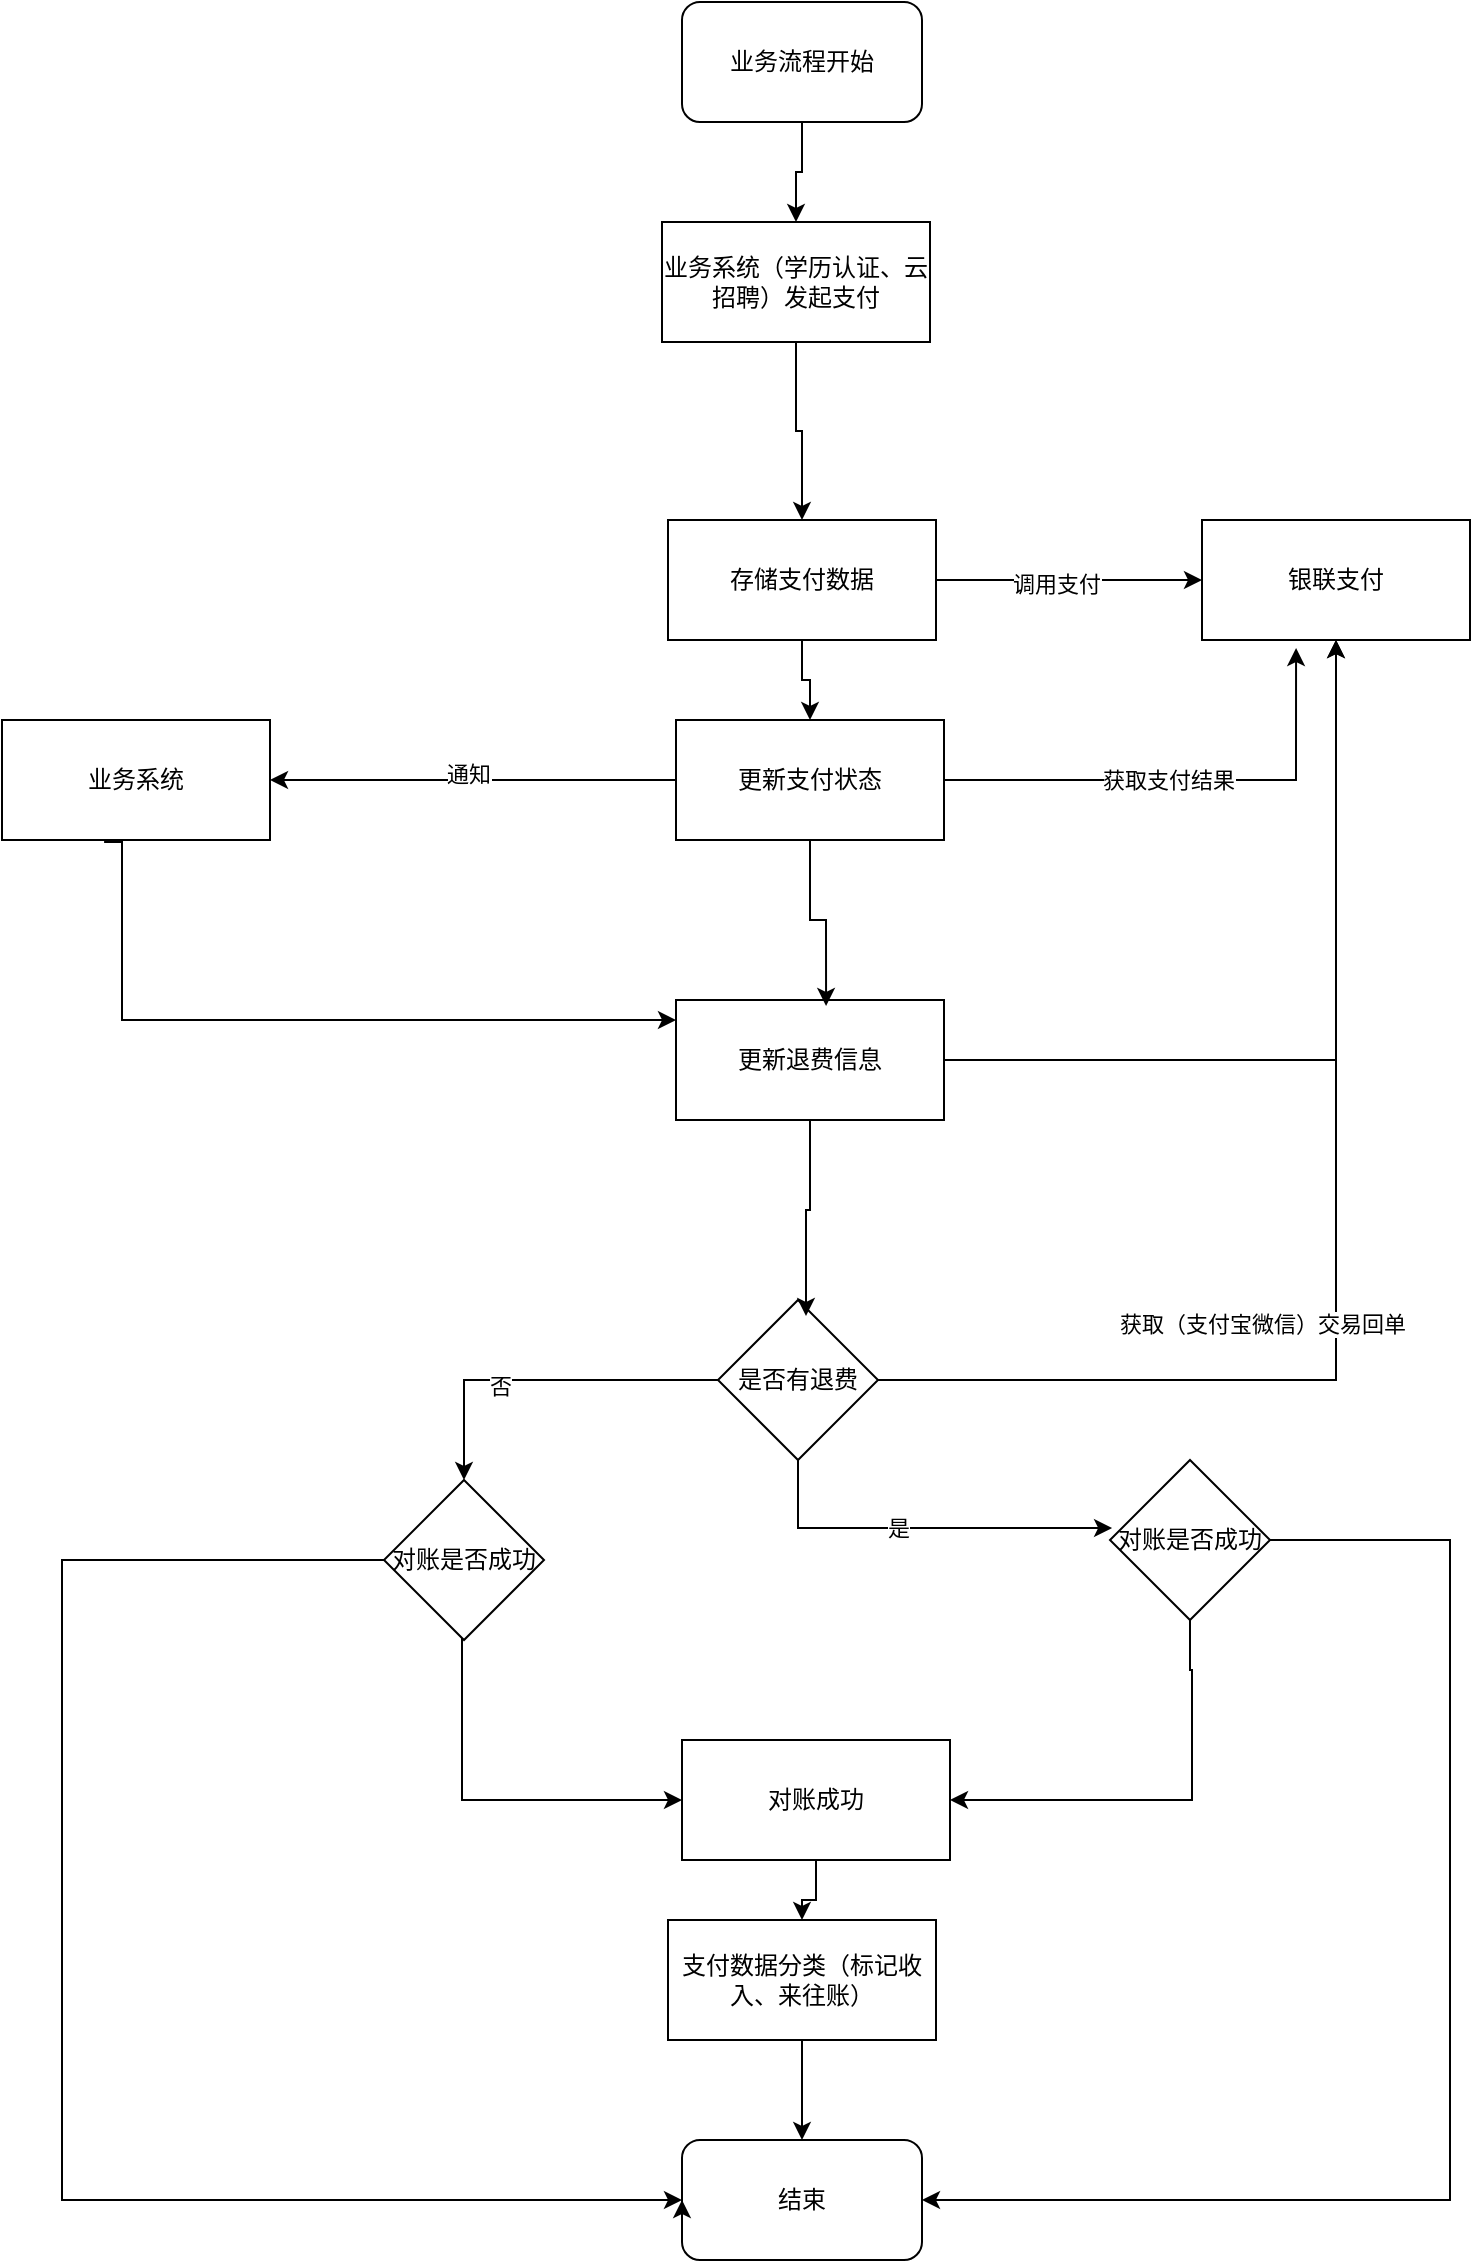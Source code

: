 <mxfile version="24.2.1" type="github">
  <diagram name="第 1 页" id="EwZU2G2gE6JCwP5dEdJQ">
    <mxGraphModel dx="1434" dy="746" grid="1" gridSize="10" guides="1" tooltips="1" connect="1" arrows="1" fold="1" page="1" pageScale="1" pageWidth="827" pageHeight="1169" math="0" shadow="0">
      <root>
        <mxCell id="0" />
        <mxCell id="1" parent="0" />
        <mxCell id="wVVDFKDkn5gD_K5r9pn0-21" style="edgeStyle=orthogonalEdgeStyle;rounded=0;orthogonalLoop=1;jettySize=auto;html=1;entryX=0.5;entryY=0;entryDx=0;entryDy=0;" edge="1" parent="1" source="wVVDFKDkn5gD_K5r9pn0-2" target="wVVDFKDkn5gD_K5r9pn0-3">
          <mxGeometry relative="1" as="geometry" />
        </mxCell>
        <mxCell id="wVVDFKDkn5gD_K5r9pn0-2" value="业务流程开始" style="rounded=1;whiteSpace=wrap;html=1;" vertex="1" parent="1">
          <mxGeometry x="350" y="30" width="120" height="60" as="geometry" />
        </mxCell>
        <mxCell id="wVVDFKDkn5gD_K5r9pn0-55" style="edgeStyle=orthogonalEdgeStyle;rounded=0;orthogonalLoop=1;jettySize=auto;html=1;entryX=0.5;entryY=0;entryDx=0;entryDy=0;" edge="1" parent="1" source="wVVDFKDkn5gD_K5r9pn0-3" target="wVVDFKDkn5gD_K5r9pn0-4">
          <mxGeometry relative="1" as="geometry" />
        </mxCell>
        <mxCell id="wVVDFKDkn5gD_K5r9pn0-3" value="业务系统（学历认证、云招聘）发起支付" style="rounded=0;whiteSpace=wrap;html=1;" vertex="1" parent="1">
          <mxGeometry x="340" y="140" width="134" height="60" as="geometry" />
        </mxCell>
        <mxCell id="wVVDFKDkn5gD_K5r9pn0-9" style="edgeStyle=orthogonalEdgeStyle;rounded=0;orthogonalLoop=1;jettySize=auto;html=1;" edge="1" parent="1" source="wVVDFKDkn5gD_K5r9pn0-4" target="wVVDFKDkn5gD_K5r9pn0-5">
          <mxGeometry relative="1" as="geometry" />
        </mxCell>
        <mxCell id="wVVDFKDkn5gD_K5r9pn0-12" value="调用支付" style="edgeLabel;html=1;align=center;verticalAlign=middle;resizable=0;points=[];" vertex="1" connectable="0" parent="wVVDFKDkn5gD_K5r9pn0-9">
          <mxGeometry x="-0.101" y="-2" relative="1" as="geometry">
            <mxPoint as="offset" />
          </mxGeometry>
        </mxCell>
        <mxCell id="wVVDFKDkn5gD_K5r9pn0-23" style="edgeStyle=orthogonalEdgeStyle;rounded=0;orthogonalLoop=1;jettySize=auto;html=1;exitX=0.5;exitY=1;exitDx=0;exitDy=0;entryX=0.5;entryY=0;entryDx=0;entryDy=0;" edge="1" parent="1" source="wVVDFKDkn5gD_K5r9pn0-4" target="wVVDFKDkn5gD_K5r9pn0-10">
          <mxGeometry relative="1" as="geometry" />
        </mxCell>
        <mxCell id="wVVDFKDkn5gD_K5r9pn0-4" value="存储支付数据" style="rounded=0;whiteSpace=wrap;html=1;" vertex="1" parent="1">
          <mxGeometry x="343" y="289" width="134" height="60" as="geometry" />
        </mxCell>
        <mxCell id="wVVDFKDkn5gD_K5r9pn0-5" value="银联支付" style="rounded=0;whiteSpace=wrap;html=1;" vertex="1" parent="1">
          <mxGeometry x="610" y="289" width="134" height="60" as="geometry" />
        </mxCell>
        <mxCell id="wVVDFKDkn5gD_K5r9pn0-17" style="edgeStyle=orthogonalEdgeStyle;rounded=0;orthogonalLoop=1;jettySize=auto;html=1;entryX=1;entryY=0.5;entryDx=0;entryDy=0;" edge="1" parent="1" source="wVVDFKDkn5gD_K5r9pn0-10" target="wVVDFKDkn5gD_K5r9pn0-16">
          <mxGeometry relative="1" as="geometry" />
        </mxCell>
        <mxCell id="wVVDFKDkn5gD_K5r9pn0-18" value="通知" style="edgeLabel;html=1;align=center;verticalAlign=middle;resizable=0;points=[];" vertex="1" connectable="0" parent="wVVDFKDkn5gD_K5r9pn0-17">
          <mxGeometry x="0.023" y="-3" relative="1" as="geometry">
            <mxPoint as="offset" />
          </mxGeometry>
        </mxCell>
        <mxCell id="wVVDFKDkn5gD_K5r9pn0-10" value="更新支付状态" style="rounded=0;whiteSpace=wrap;html=1;" vertex="1" parent="1">
          <mxGeometry x="347" y="389" width="134" height="60" as="geometry" />
        </mxCell>
        <mxCell id="wVVDFKDkn5gD_K5r9pn0-13" style="edgeStyle=orthogonalEdgeStyle;rounded=0;orthogonalLoop=1;jettySize=auto;html=1;entryX=0.351;entryY=1.067;entryDx=0;entryDy=0;entryPerimeter=0;" edge="1" parent="1" source="wVVDFKDkn5gD_K5r9pn0-10" target="wVVDFKDkn5gD_K5r9pn0-5">
          <mxGeometry relative="1" as="geometry" />
        </mxCell>
        <mxCell id="wVVDFKDkn5gD_K5r9pn0-15" value="获取支付结果" style="edgeLabel;html=1;align=center;verticalAlign=middle;resizable=0;points=[];" vertex="1" connectable="0" parent="wVVDFKDkn5gD_K5r9pn0-13">
          <mxGeometry x="-0.074" relative="1" as="geometry">
            <mxPoint as="offset" />
          </mxGeometry>
        </mxCell>
        <mxCell id="wVVDFKDkn5gD_K5r9pn0-57" style="edgeStyle=orthogonalEdgeStyle;rounded=0;orthogonalLoop=1;jettySize=auto;html=1;exitX=0.381;exitY=1.017;exitDx=0;exitDy=0;exitPerimeter=0;" edge="1" parent="1" source="wVVDFKDkn5gD_K5r9pn0-16" target="wVVDFKDkn5gD_K5r9pn0-56">
          <mxGeometry relative="1" as="geometry">
            <Array as="points">
              <mxPoint x="70" y="450" />
              <mxPoint x="70" y="539" />
            </Array>
          </mxGeometry>
        </mxCell>
        <mxCell id="wVVDFKDkn5gD_K5r9pn0-16" value="业务系统" style="rounded=0;whiteSpace=wrap;html=1;" vertex="1" parent="1">
          <mxGeometry x="10" y="389" width="134" height="60" as="geometry" />
        </mxCell>
        <mxCell id="wVVDFKDkn5gD_K5r9pn0-25" style="edgeStyle=orthogonalEdgeStyle;rounded=0;orthogonalLoop=1;jettySize=auto;html=1;entryX=0.5;entryY=0;entryDx=0;entryDy=0;" edge="1" parent="1" source="wVVDFKDkn5gD_K5r9pn0-19" target="wVVDFKDkn5gD_K5r9pn0-20">
          <mxGeometry relative="1" as="geometry" />
        </mxCell>
        <mxCell id="wVVDFKDkn5gD_K5r9pn0-19" value="支付数据分类（标记收入、来往账）" style="rounded=0;whiteSpace=wrap;html=1;" vertex="1" parent="1">
          <mxGeometry x="343" y="989" width="134" height="60" as="geometry" />
        </mxCell>
        <mxCell id="wVVDFKDkn5gD_K5r9pn0-20" value="结束" style="rounded=1;whiteSpace=wrap;html=1;" vertex="1" parent="1">
          <mxGeometry x="350" y="1099" width="120" height="60" as="geometry" />
        </mxCell>
        <mxCell id="wVVDFKDkn5gD_K5r9pn0-28" style="edgeStyle=orthogonalEdgeStyle;rounded=0;orthogonalLoop=1;jettySize=auto;html=1;entryX=0.5;entryY=1;entryDx=0;entryDy=0;exitX=1;exitY=0.5;exitDx=0;exitDy=0;" edge="1" parent="1" source="wVVDFKDkn5gD_K5r9pn0-30" target="wVVDFKDkn5gD_K5r9pn0-5">
          <mxGeometry relative="1" as="geometry">
            <mxPoint x="460" y="559" as="sourcePoint" />
          </mxGeometry>
        </mxCell>
        <mxCell id="wVVDFKDkn5gD_K5r9pn0-29" value="获取（支付宝微信）交易回单" style="edgeLabel;html=1;align=center;verticalAlign=middle;resizable=0;points=[];" vertex="1" connectable="0" parent="wVVDFKDkn5gD_K5r9pn0-28">
          <mxGeometry x="-0.085" y="-1" relative="1" as="geometry">
            <mxPoint x="-38" y="17" as="offset" />
          </mxGeometry>
        </mxCell>
        <mxCell id="wVVDFKDkn5gD_K5r9pn0-30" value="是否有退费" style="rhombus;whiteSpace=wrap;html=1;" vertex="1" parent="1">
          <mxGeometry x="368" y="679" width="80" height="80" as="geometry" />
        </mxCell>
        <mxCell id="wVVDFKDkn5gD_K5r9pn0-32" style="edgeStyle=orthogonalEdgeStyle;rounded=0;orthogonalLoop=1;jettySize=auto;html=1;exitX=0.5;exitY=1;exitDx=0;exitDy=0;entryX=0.013;entryY=0.425;entryDx=0;entryDy=0;entryPerimeter=0;" edge="1" parent="1" source="wVVDFKDkn5gD_K5r9pn0-30" target="wVVDFKDkn5gD_K5r9pn0-42">
          <mxGeometry relative="1" as="geometry" />
        </mxCell>
        <mxCell id="wVVDFKDkn5gD_K5r9pn0-37" value="是" style="edgeLabel;html=1;align=center;verticalAlign=middle;resizable=0;points=[];" vertex="1" connectable="0" parent="wVVDFKDkn5gD_K5r9pn0-32">
          <mxGeometry x="-0.123" y="1" relative="1" as="geometry">
            <mxPoint y="1" as="offset" />
          </mxGeometry>
        </mxCell>
        <mxCell id="wVVDFKDkn5gD_K5r9pn0-46" style="edgeStyle=orthogonalEdgeStyle;rounded=0;orthogonalLoop=1;jettySize=auto;html=1;" edge="1" parent="1" source="wVVDFKDkn5gD_K5r9pn0-38" target="wVVDFKDkn5gD_K5r9pn0-19">
          <mxGeometry relative="1" as="geometry" />
        </mxCell>
        <mxCell id="wVVDFKDkn5gD_K5r9pn0-38" value="对账成功" style="rounded=0;whiteSpace=wrap;html=1;" vertex="1" parent="1">
          <mxGeometry x="350" y="899" width="134" height="60" as="geometry" />
        </mxCell>
        <mxCell id="wVVDFKDkn5gD_K5r9pn0-39" style="edgeStyle=orthogonalEdgeStyle;rounded=0;orthogonalLoop=1;jettySize=auto;html=1;exitX=0;exitY=0.5;exitDx=0;exitDy=0;entryX=0.5;entryY=0;entryDx=0;entryDy=0;" edge="1" parent="1" source="wVVDFKDkn5gD_K5r9pn0-30" target="wVVDFKDkn5gD_K5r9pn0-41">
          <mxGeometry relative="1" as="geometry" />
        </mxCell>
        <mxCell id="wVVDFKDkn5gD_K5r9pn0-40" value="否" style="edgeLabel;html=1;align=center;verticalAlign=middle;resizable=0;points=[];" vertex="1" connectable="0" parent="wVVDFKDkn5gD_K5r9pn0-39">
          <mxGeometry x="0.24" y="3" relative="1" as="geometry">
            <mxPoint as="offset" />
          </mxGeometry>
        </mxCell>
        <mxCell id="wVVDFKDkn5gD_K5r9pn0-53" style="edgeStyle=orthogonalEdgeStyle;rounded=0;orthogonalLoop=1;jettySize=auto;html=1;" edge="1" parent="1" source="wVVDFKDkn5gD_K5r9pn0-41" target="wVVDFKDkn5gD_K5r9pn0-20">
          <mxGeometry relative="1" as="geometry">
            <Array as="points">
              <mxPoint x="40" y="809" />
              <mxPoint x="40" y="1129" />
            </Array>
          </mxGeometry>
        </mxCell>
        <mxCell id="wVVDFKDkn5gD_K5r9pn0-54" style="edgeStyle=orthogonalEdgeStyle;rounded=0;orthogonalLoop=1;jettySize=auto;html=1;entryX=0;entryY=0.5;entryDx=0;entryDy=0;" edge="1" parent="1" source="wVVDFKDkn5gD_K5r9pn0-41" target="wVVDFKDkn5gD_K5r9pn0-38">
          <mxGeometry relative="1" as="geometry">
            <Array as="points">
              <mxPoint x="240" y="929" />
            </Array>
          </mxGeometry>
        </mxCell>
        <mxCell id="wVVDFKDkn5gD_K5r9pn0-41" value="对账是否成功" style="rhombus;whiteSpace=wrap;html=1;" vertex="1" parent="1">
          <mxGeometry x="201" y="769" width="80" height="80" as="geometry" />
        </mxCell>
        <mxCell id="wVVDFKDkn5gD_K5r9pn0-44" style="edgeStyle=orthogonalEdgeStyle;rounded=0;orthogonalLoop=1;jettySize=auto;html=1;entryX=1;entryY=0.5;entryDx=0;entryDy=0;" edge="1" parent="1" source="wVVDFKDkn5gD_K5r9pn0-42" target="wVVDFKDkn5gD_K5r9pn0-20">
          <mxGeometry relative="1" as="geometry">
            <Array as="points">
              <mxPoint x="734" y="799" />
              <mxPoint x="734" y="1129" />
            </Array>
          </mxGeometry>
        </mxCell>
        <mxCell id="wVVDFKDkn5gD_K5r9pn0-42" value="对账是否成功" style="rhombus;whiteSpace=wrap;html=1;" vertex="1" parent="1">
          <mxGeometry x="564" y="759" width="80" height="80" as="geometry" />
        </mxCell>
        <mxCell id="wVVDFKDkn5gD_K5r9pn0-43" style="edgeStyle=orthogonalEdgeStyle;rounded=0;orthogonalLoop=1;jettySize=auto;html=1;exitX=0.5;exitY=1;exitDx=0;exitDy=0;entryX=1;entryY=0.5;entryDx=0;entryDy=0;" edge="1" parent="1" source="wVVDFKDkn5gD_K5r9pn0-42" target="wVVDFKDkn5gD_K5r9pn0-38">
          <mxGeometry relative="1" as="geometry">
            <mxPoint x="604.032" y="889.02" as="targetPoint" />
            <Array as="points">
              <mxPoint x="604" y="864" />
              <mxPoint x="605" y="864" />
              <mxPoint x="605" y="929" />
            </Array>
          </mxGeometry>
        </mxCell>
        <mxCell id="wVVDFKDkn5gD_K5r9pn0-50" style="edgeStyle=orthogonalEdgeStyle;rounded=0;orthogonalLoop=1;jettySize=auto;html=1;exitX=0;exitY=0.75;exitDx=0;exitDy=0;entryX=0;entryY=0.5;entryDx=0;entryDy=0;" edge="1" parent="1" source="wVVDFKDkn5gD_K5r9pn0-20" target="wVVDFKDkn5gD_K5r9pn0-20">
          <mxGeometry relative="1" as="geometry" />
        </mxCell>
        <mxCell id="wVVDFKDkn5gD_K5r9pn0-60" style="edgeStyle=orthogonalEdgeStyle;rounded=0;orthogonalLoop=1;jettySize=auto;html=1;entryX=0.5;entryY=1;entryDx=0;entryDy=0;" edge="1" parent="1" source="wVVDFKDkn5gD_K5r9pn0-56" target="wVVDFKDkn5gD_K5r9pn0-5">
          <mxGeometry relative="1" as="geometry" />
        </mxCell>
        <mxCell id="wVVDFKDkn5gD_K5r9pn0-56" value="更新退费信息" style="rounded=0;whiteSpace=wrap;html=1;" vertex="1" parent="1">
          <mxGeometry x="347" y="529" width="134" height="60" as="geometry" />
        </mxCell>
        <mxCell id="wVVDFKDkn5gD_K5r9pn0-58" style="edgeStyle=orthogonalEdgeStyle;rounded=0;orthogonalLoop=1;jettySize=auto;html=1;entryX=0.56;entryY=0.05;entryDx=0;entryDy=0;entryPerimeter=0;" edge="1" parent="1" source="wVVDFKDkn5gD_K5r9pn0-10" target="wVVDFKDkn5gD_K5r9pn0-56">
          <mxGeometry relative="1" as="geometry" />
        </mxCell>
        <mxCell id="wVVDFKDkn5gD_K5r9pn0-59" style="edgeStyle=orthogonalEdgeStyle;rounded=0;orthogonalLoop=1;jettySize=auto;html=1;entryX=0.55;entryY=0.1;entryDx=0;entryDy=0;entryPerimeter=0;" edge="1" parent="1" source="wVVDFKDkn5gD_K5r9pn0-56" target="wVVDFKDkn5gD_K5r9pn0-30">
          <mxGeometry relative="1" as="geometry" />
        </mxCell>
      </root>
    </mxGraphModel>
  </diagram>
</mxfile>
